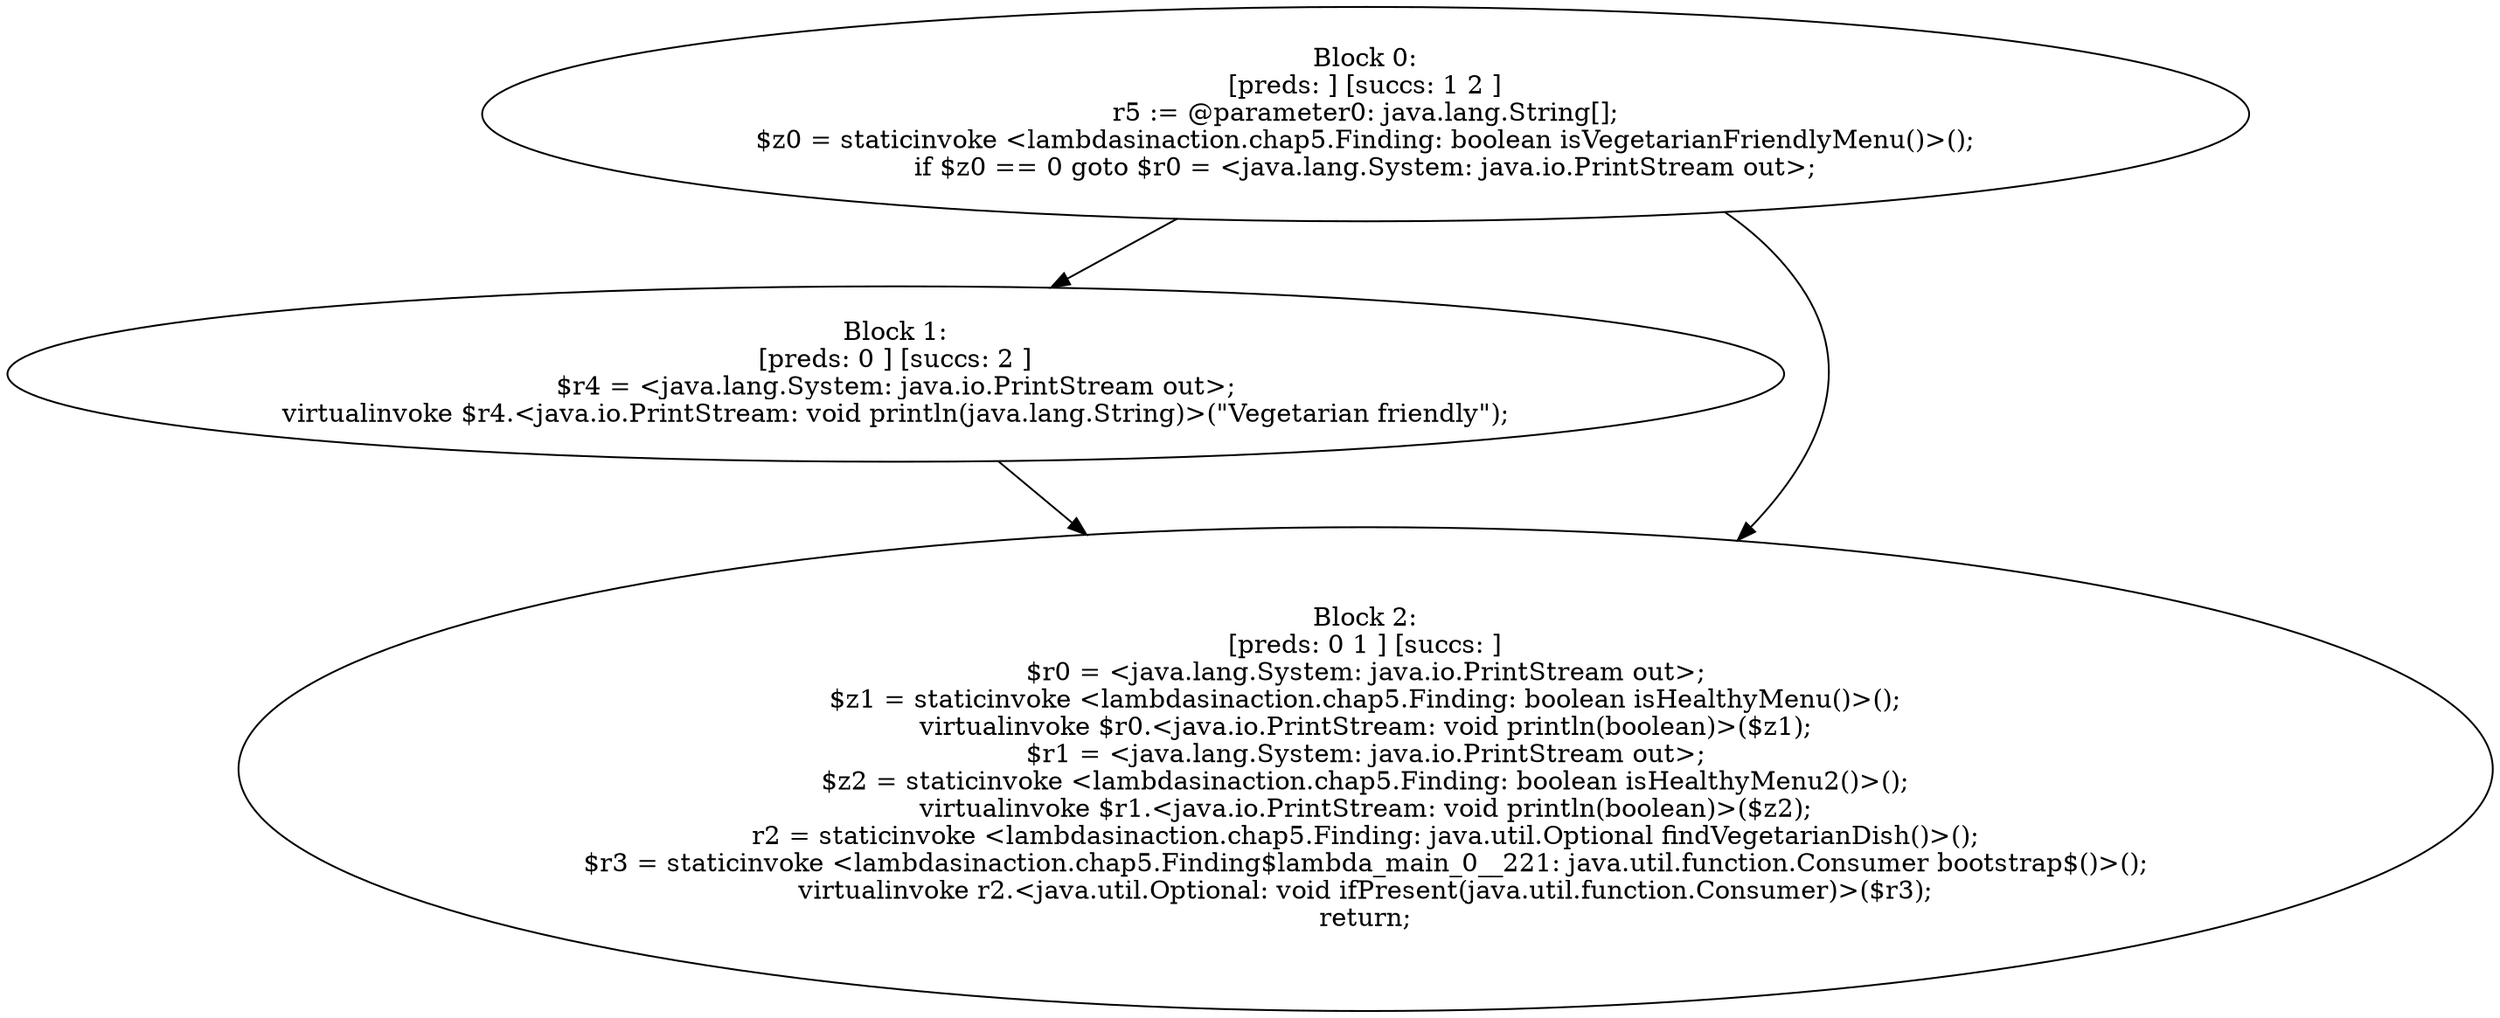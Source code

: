 digraph "unitGraph" {
    "Block 0:
[preds: ] [succs: 1 2 ]
r5 := @parameter0: java.lang.String[];
$z0 = staticinvoke <lambdasinaction.chap5.Finding: boolean isVegetarianFriendlyMenu()>();
if $z0 == 0 goto $r0 = <java.lang.System: java.io.PrintStream out>;
"
    "Block 1:
[preds: 0 ] [succs: 2 ]
$r4 = <java.lang.System: java.io.PrintStream out>;
virtualinvoke $r4.<java.io.PrintStream: void println(java.lang.String)>(\"Vegetarian friendly\");
"
    "Block 2:
[preds: 0 1 ] [succs: ]
$r0 = <java.lang.System: java.io.PrintStream out>;
$z1 = staticinvoke <lambdasinaction.chap5.Finding: boolean isHealthyMenu()>();
virtualinvoke $r0.<java.io.PrintStream: void println(boolean)>($z1);
$r1 = <java.lang.System: java.io.PrintStream out>;
$z2 = staticinvoke <lambdasinaction.chap5.Finding: boolean isHealthyMenu2()>();
virtualinvoke $r1.<java.io.PrintStream: void println(boolean)>($z2);
r2 = staticinvoke <lambdasinaction.chap5.Finding: java.util.Optional findVegetarianDish()>();
$r3 = staticinvoke <lambdasinaction.chap5.Finding$lambda_main_0__221: java.util.function.Consumer bootstrap$()>();
virtualinvoke r2.<java.util.Optional: void ifPresent(java.util.function.Consumer)>($r3);
return;
"
    "Block 0:
[preds: ] [succs: 1 2 ]
r5 := @parameter0: java.lang.String[];
$z0 = staticinvoke <lambdasinaction.chap5.Finding: boolean isVegetarianFriendlyMenu()>();
if $z0 == 0 goto $r0 = <java.lang.System: java.io.PrintStream out>;
"->"Block 1:
[preds: 0 ] [succs: 2 ]
$r4 = <java.lang.System: java.io.PrintStream out>;
virtualinvoke $r4.<java.io.PrintStream: void println(java.lang.String)>(\"Vegetarian friendly\");
";
    "Block 0:
[preds: ] [succs: 1 2 ]
r5 := @parameter0: java.lang.String[];
$z0 = staticinvoke <lambdasinaction.chap5.Finding: boolean isVegetarianFriendlyMenu()>();
if $z0 == 0 goto $r0 = <java.lang.System: java.io.PrintStream out>;
"->"Block 2:
[preds: 0 1 ] [succs: ]
$r0 = <java.lang.System: java.io.PrintStream out>;
$z1 = staticinvoke <lambdasinaction.chap5.Finding: boolean isHealthyMenu()>();
virtualinvoke $r0.<java.io.PrintStream: void println(boolean)>($z1);
$r1 = <java.lang.System: java.io.PrintStream out>;
$z2 = staticinvoke <lambdasinaction.chap5.Finding: boolean isHealthyMenu2()>();
virtualinvoke $r1.<java.io.PrintStream: void println(boolean)>($z2);
r2 = staticinvoke <lambdasinaction.chap5.Finding: java.util.Optional findVegetarianDish()>();
$r3 = staticinvoke <lambdasinaction.chap5.Finding$lambda_main_0__221: java.util.function.Consumer bootstrap$()>();
virtualinvoke r2.<java.util.Optional: void ifPresent(java.util.function.Consumer)>($r3);
return;
";
    "Block 1:
[preds: 0 ] [succs: 2 ]
$r4 = <java.lang.System: java.io.PrintStream out>;
virtualinvoke $r4.<java.io.PrintStream: void println(java.lang.String)>(\"Vegetarian friendly\");
"->"Block 2:
[preds: 0 1 ] [succs: ]
$r0 = <java.lang.System: java.io.PrintStream out>;
$z1 = staticinvoke <lambdasinaction.chap5.Finding: boolean isHealthyMenu()>();
virtualinvoke $r0.<java.io.PrintStream: void println(boolean)>($z1);
$r1 = <java.lang.System: java.io.PrintStream out>;
$z2 = staticinvoke <lambdasinaction.chap5.Finding: boolean isHealthyMenu2()>();
virtualinvoke $r1.<java.io.PrintStream: void println(boolean)>($z2);
r2 = staticinvoke <lambdasinaction.chap5.Finding: java.util.Optional findVegetarianDish()>();
$r3 = staticinvoke <lambdasinaction.chap5.Finding$lambda_main_0__221: java.util.function.Consumer bootstrap$()>();
virtualinvoke r2.<java.util.Optional: void ifPresent(java.util.function.Consumer)>($r3);
return;
";
}
